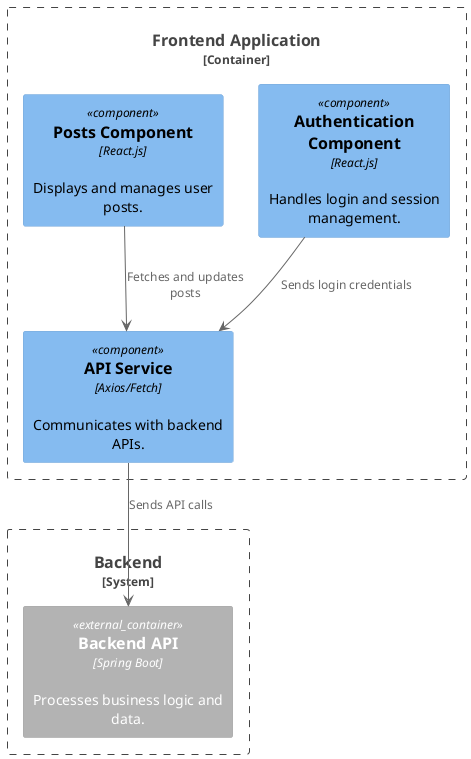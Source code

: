 @startuml
!include <C4/C4_Component>

Container_Boundary(frontend, "Frontend Application") {
    Component(auth, "Authentication Component", "React.js", "Handles login and session management.")
    Component(posts, "Posts Component", "React.js", "Displays and manages user posts.")
    Component(apiService, "API Service", "Axios/Fetch", "Communicates with backend APIs.")
}

System_Boundary(externalSystems, "Backend") {
    Container_Ext(backendApi, "Backend API", "Spring Boot", "Processes business logic and data.")
}

' Relationships
auth -down-> apiService : "Sends login credentials"
posts -down-> apiService : "Fetches and updates posts"
apiService -down-> backendApi : "Sends API calls"
@enduml

